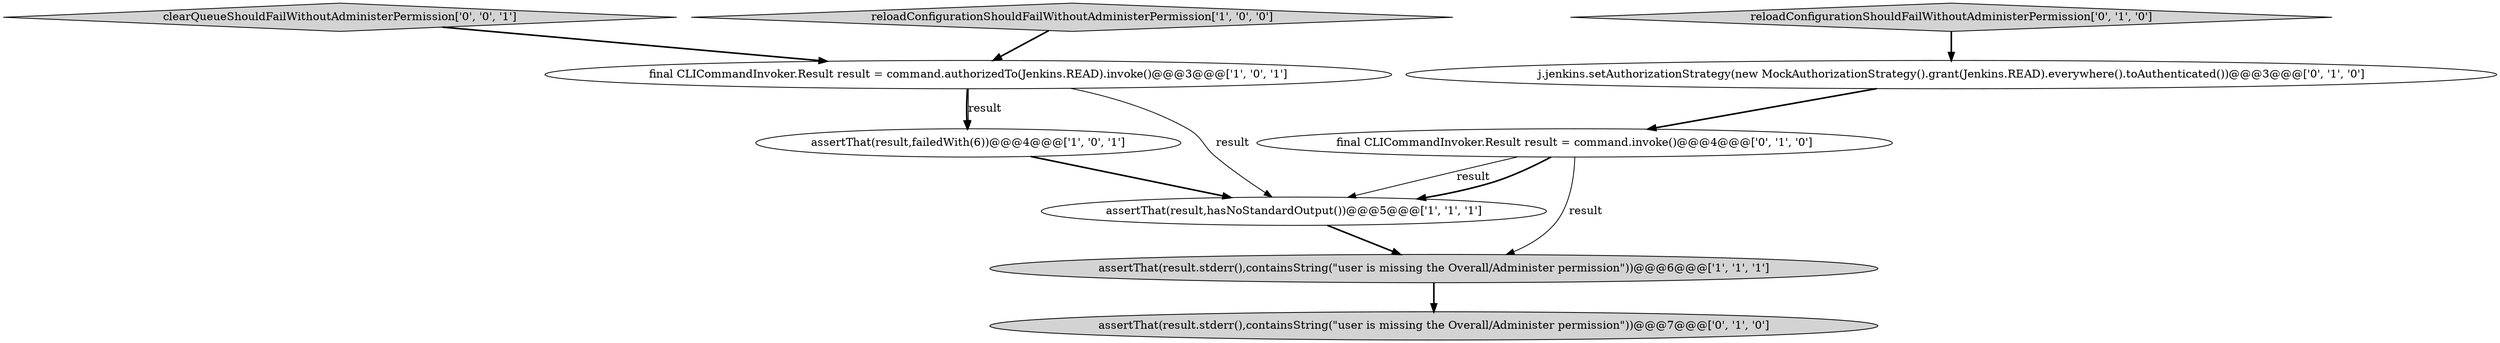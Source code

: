 digraph {
8 [style = filled, label = "assertThat(result.stderr(),containsString(\"user is missing the Overall/Administer permission\"))@@@7@@@['0', '1', '0']", fillcolor = lightgray, shape = ellipse image = "AAA0AAABBB2BBB"];
9 [style = filled, label = "clearQueueShouldFailWithoutAdministerPermission['0', '0', '1']", fillcolor = lightgray, shape = diamond image = "AAA0AAABBB3BBB"];
7 [style = filled, label = "reloadConfigurationShouldFailWithoutAdministerPermission['0', '1', '0']", fillcolor = lightgray, shape = diamond image = "AAA0AAABBB2BBB"];
2 [style = filled, label = "assertThat(result,failedWith(6))@@@4@@@['1', '0', '1']", fillcolor = white, shape = ellipse image = "AAA0AAABBB1BBB"];
1 [style = filled, label = "final CLICommandInvoker.Result result = command.authorizedTo(Jenkins.READ).invoke()@@@3@@@['1', '0', '1']", fillcolor = white, shape = ellipse image = "AAA0AAABBB1BBB"];
3 [style = filled, label = "assertThat(result,hasNoStandardOutput())@@@5@@@['1', '1', '1']", fillcolor = white, shape = ellipse image = "AAA0AAABBB1BBB"];
4 [style = filled, label = "assertThat(result.stderr(),containsString(\"user is missing the Overall/Administer permission\"))@@@6@@@['1', '1', '1']", fillcolor = lightgray, shape = ellipse image = "AAA0AAABBB1BBB"];
5 [style = filled, label = "final CLICommandInvoker.Result result = command.invoke()@@@4@@@['0', '1', '0']", fillcolor = white, shape = ellipse image = "AAA1AAABBB2BBB"];
6 [style = filled, label = "j.jenkins.setAuthorizationStrategy(new MockAuthorizationStrategy().grant(Jenkins.READ).everywhere().toAuthenticated())@@@3@@@['0', '1', '0']", fillcolor = white, shape = ellipse image = "AAA0AAABBB2BBB"];
0 [style = filled, label = "reloadConfigurationShouldFailWithoutAdministerPermission['1', '0', '0']", fillcolor = lightgray, shape = diamond image = "AAA0AAABBB1BBB"];
5->4 [style = solid, label="result"];
7->6 [style = bold, label=""];
5->3 [style = solid, label="result"];
5->3 [style = bold, label=""];
4->8 [style = bold, label=""];
9->1 [style = bold, label=""];
1->2 [style = bold, label=""];
3->4 [style = bold, label=""];
0->1 [style = bold, label=""];
6->5 [style = bold, label=""];
1->3 [style = solid, label="result"];
2->3 [style = bold, label=""];
1->2 [style = solid, label="result"];
}
